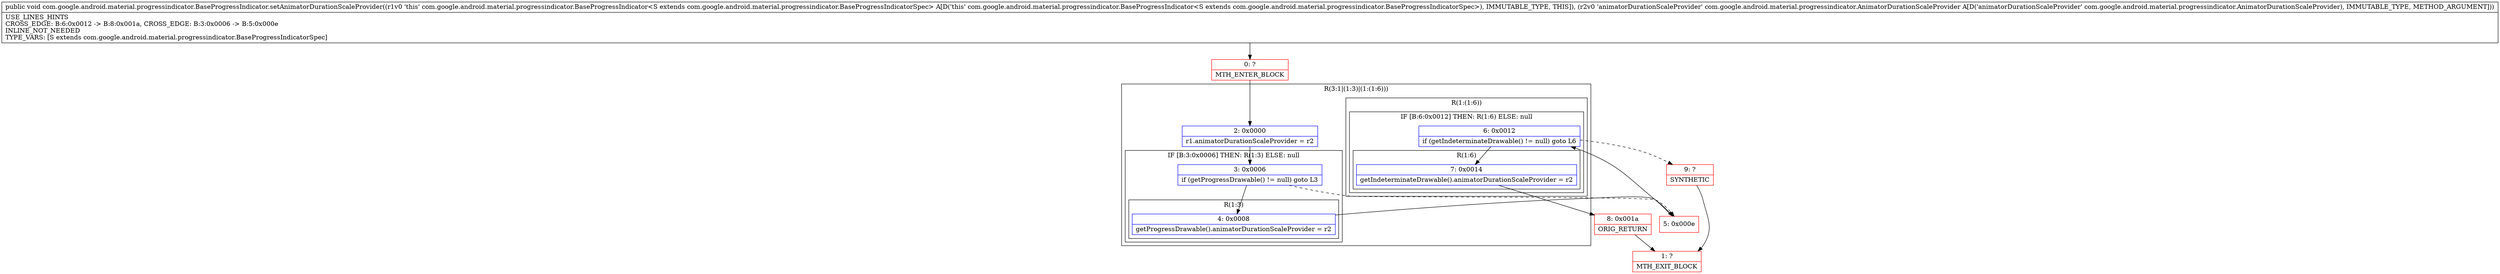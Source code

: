 digraph "CFG forcom.google.android.material.progressindicator.BaseProgressIndicator.setAnimatorDurationScaleProvider(Lcom\/google\/android\/material\/progressindicator\/AnimatorDurationScaleProvider;)V" {
subgraph cluster_Region_755392054 {
label = "R(3:1|(1:3)|(1:(1:6)))";
node [shape=record,color=blue];
Node_2 [shape=record,label="{2\:\ 0x0000|r1.animatorDurationScaleProvider = r2\l}"];
subgraph cluster_IfRegion_1046905999 {
label = "IF [B:3:0x0006] THEN: R(1:3) ELSE: null";
node [shape=record,color=blue];
Node_3 [shape=record,label="{3\:\ 0x0006|if (getProgressDrawable() != null) goto L3\l}"];
subgraph cluster_Region_1880971123 {
label = "R(1:3)";
node [shape=record,color=blue];
Node_4 [shape=record,label="{4\:\ 0x0008|getProgressDrawable().animatorDurationScaleProvider = r2\l}"];
}
}
subgraph cluster_Region_1448353792 {
label = "R(1:(1:6))";
node [shape=record,color=blue];
subgraph cluster_IfRegion_1237066514 {
label = "IF [B:6:0x0012] THEN: R(1:6) ELSE: null";
node [shape=record,color=blue];
Node_6 [shape=record,label="{6\:\ 0x0012|if (getIndeterminateDrawable() != null) goto L6\l}"];
subgraph cluster_Region_1131709526 {
label = "R(1:6)";
node [shape=record,color=blue];
Node_7 [shape=record,label="{7\:\ 0x0014|getIndeterminateDrawable().animatorDurationScaleProvider = r2\l}"];
}
}
}
}
Node_0 [shape=record,color=red,label="{0\:\ ?|MTH_ENTER_BLOCK\l}"];
Node_5 [shape=record,color=red,label="{5\:\ 0x000e}"];
Node_8 [shape=record,color=red,label="{8\:\ 0x001a|ORIG_RETURN\l}"];
Node_1 [shape=record,color=red,label="{1\:\ ?|MTH_EXIT_BLOCK\l}"];
Node_9 [shape=record,color=red,label="{9\:\ ?|SYNTHETIC\l}"];
MethodNode[shape=record,label="{public void com.google.android.material.progressindicator.BaseProgressIndicator.setAnimatorDurationScaleProvider((r1v0 'this' com.google.android.material.progressindicator.BaseProgressIndicator\<S extends com.google.android.material.progressindicator.BaseProgressIndicatorSpec\> A[D('this' com.google.android.material.progressindicator.BaseProgressIndicator\<S extends com.google.android.material.progressindicator.BaseProgressIndicatorSpec\>), IMMUTABLE_TYPE, THIS]), (r2v0 'animatorDurationScaleProvider' com.google.android.material.progressindicator.AnimatorDurationScaleProvider A[D('animatorDurationScaleProvider' com.google.android.material.progressindicator.AnimatorDurationScaleProvider), IMMUTABLE_TYPE, METHOD_ARGUMENT]))  | USE_LINES_HINTS\lCROSS_EDGE: B:6:0x0012 \-\> B:8:0x001a, CROSS_EDGE: B:3:0x0006 \-\> B:5:0x000e\lINLINE_NOT_NEEDED\lTYPE_VARS: [S extends com.google.android.material.progressindicator.BaseProgressIndicatorSpec]\l}"];
MethodNode -> Node_0;Node_2 -> Node_3;
Node_3 -> Node_4;
Node_3 -> Node_5[style=dashed];
Node_4 -> Node_5;
Node_6 -> Node_7;
Node_6 -> Node_9[style=dashed];
Node_7 -> Node_8;
Node_0 -> Node_2;
Node_5 -> Node_6;
Node_8 -> Node_1;
Node_9 -> Node_1;
}

